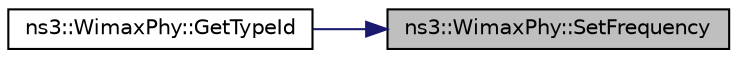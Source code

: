 digraph "ns3::WimaxPhy::SetFrequency"
{
 // LATEX_PDF_SIZE
  edge [fontname="Helvetica",fontsize="10",labelfontname="Helvetica",labelfontsize="10"];
  node [fontname="Helvetica",fontsize="10",shape=record];
  rankdir="RL";
  Node1 [label="ns3::WimaxPhy::SetFrequency",height=0.2,width=0.4,color="black", fillcolor="grey75", style="filled", fontcolor="black",tooltip="set the frequency on which the device should lock"];
  Node1 -> Node2 [dir="back",color="midnightblue",fontsize="10",style="solid",fontname="Helvetica"];
  Node2 [label="ns3::WimaxPhy::GetTypeId",height=0.2,width=0.4,color="black", fillcolor="white", style="filled",URL="$classns3_1_1_wimax_phy.html#a58a835ff9290a6eca54acba7cf6e8fac",tooltip="Get the type ID."];
}
